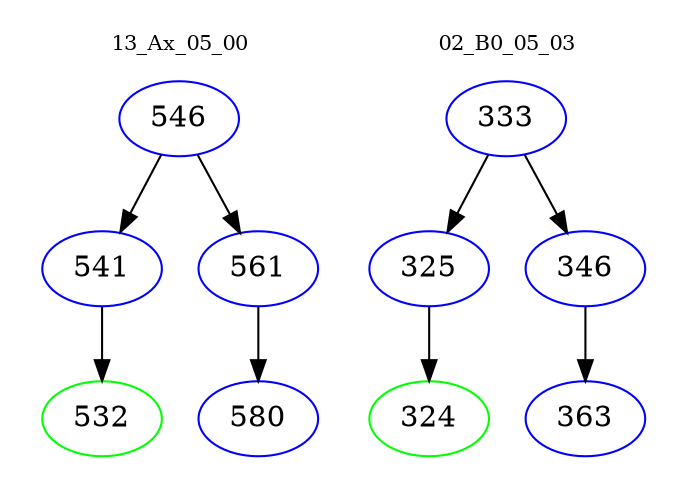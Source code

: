 digraph{
subgraph cluster_0 {
color = white
label = "13_Ax_05_00";
fontsize=10;
T0_546 [label="546", color="blue"]
T0_546 -> T0_541 [color="black"]
T0_541 [label="541", color="blue"]
T0_541 -> T0_532 [color="black"]
T0_532 [label="532", color="green"]
T0_546 -> T0_561 [color="black"]
T0_561 [label="561", color="blue"]
T0_561 -> T0_580 [color="black"]
T0_580 [label="580", color="blue"]
}
subgraph cluster_1 {
color = white
label = "02_B0_05_03";
fontsize=10;
T1_333 [label="333", color="blue"]
T1_333 -> T1_325 [color="black"]
T1_325 [label="325", color="blue"]
T1_325 -> T1_324 [color="black"]
T1_324 [label="324", color="green"]
T1_333 -> T1_346 [color="black"]
T1_346 [label="346", color="blue"]
T1_346 -> T1_363 [color="black"]
T1_363 [label="363", color="blue"]
}
}

